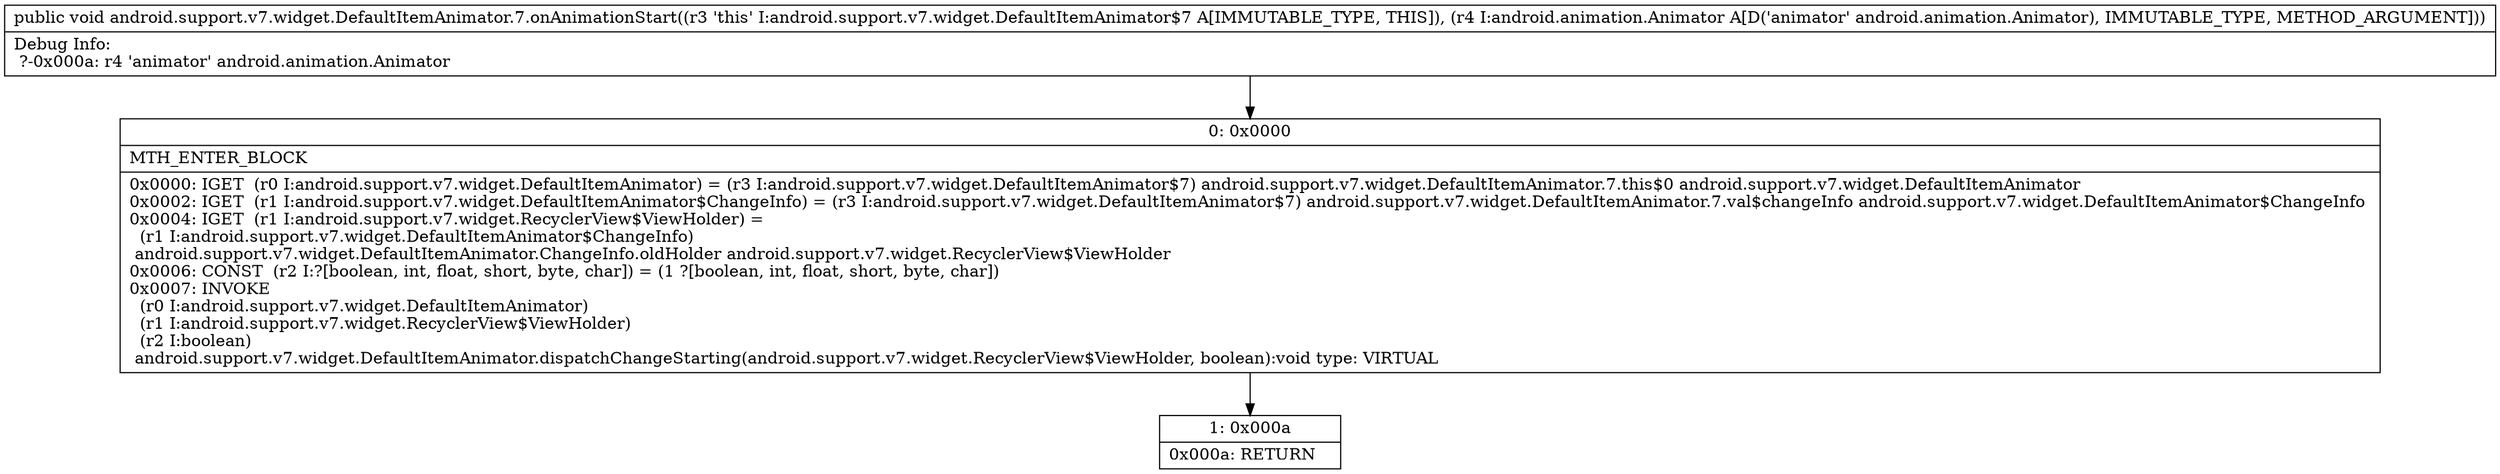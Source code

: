 digraph "CFG forandroid.support.v7.widget.DefaultItemAnimator.7.onAnimationStart(Landroid\/animation\/Animator;)V" {
Node_0 [shape=record,label="{0\:\ 0x0000|MTH_ENTER_BLOCK\l|0x0000: IGET  (r0 I:android.support.v7.widget.DefaultItemAnimator) = (r3 I:android.support.v7.widget.DefaultItemAnimator$7) android.support.v7.widget.DefaultItemAnimator.7.this$0 android.support.v7.widget.DefaultItemAnimator \l0x0002: IGET  (r1 I:android.support.v7.widget.DefaultItemAnimator$ChangeInfo) = (r3 I:android.support.v7.widget.DefaultItemAnimator$7) android.support.v7.widget.DefaultItemAnimator.7.val$changeInfo android.support.v7.widget.DefaultItemAnimator$ChangeInfo \l0x0004: IGET  (r1 I:android.support.v7.widget.RecyclerView$ViewHolder) = \l  (r1 I:android.support.v7.widget.DefaultItemAnimator$ChangeInfo)\l android.support.v7.widget.DefaultItemAnimator.ChangeInfo.oldHolder android.support.v7.widget.RecyclerView$ViewHolder \l0x0006: CONST  (r2 I:?[boolean, int, float, short, byte, char]) = (1 ?[boolean, int, float, short, byte, char]) \l0x0007: INVOKE  \l  (r0 I:android.support.v7.widget.DefaultItemAnimator)\l  (r1 I:android.support.v7.widget.RecyclerView$ViewHolder)\l  (r2 I:boolean)\l android.support.v7.widget.DefaultItemAnimator.dispatchChangeStarting(android.support.v7.widget.RecyclerView$ViewHolder, boolean):void type: VIRTUAL \l}"];
Node_1 [shape=record,label="{1\:\ 0x000a|0x000a: RETURN   \l}"];
MethodNode[shape=record,label="{public void android.support.v7.widget.DefaultItemAnimator.7.onAnimationStart((r3 'this' I:android.support.v7.widget.DefaultItemAnimator$7 A[IMMUTABLE_TYPE, THIS]), (r4 I:android.animation.Animator A[D('animator' android.animation.Animator), IMMUTABLE_TYPE, METHOD_ARGUMENT]))  | Debug Info:\l  ?\-0x000a: r4 'animator' android.animation.Animator\l}"];
MethodNode -> Node_0;
Node_0 -> Node_1;
}

